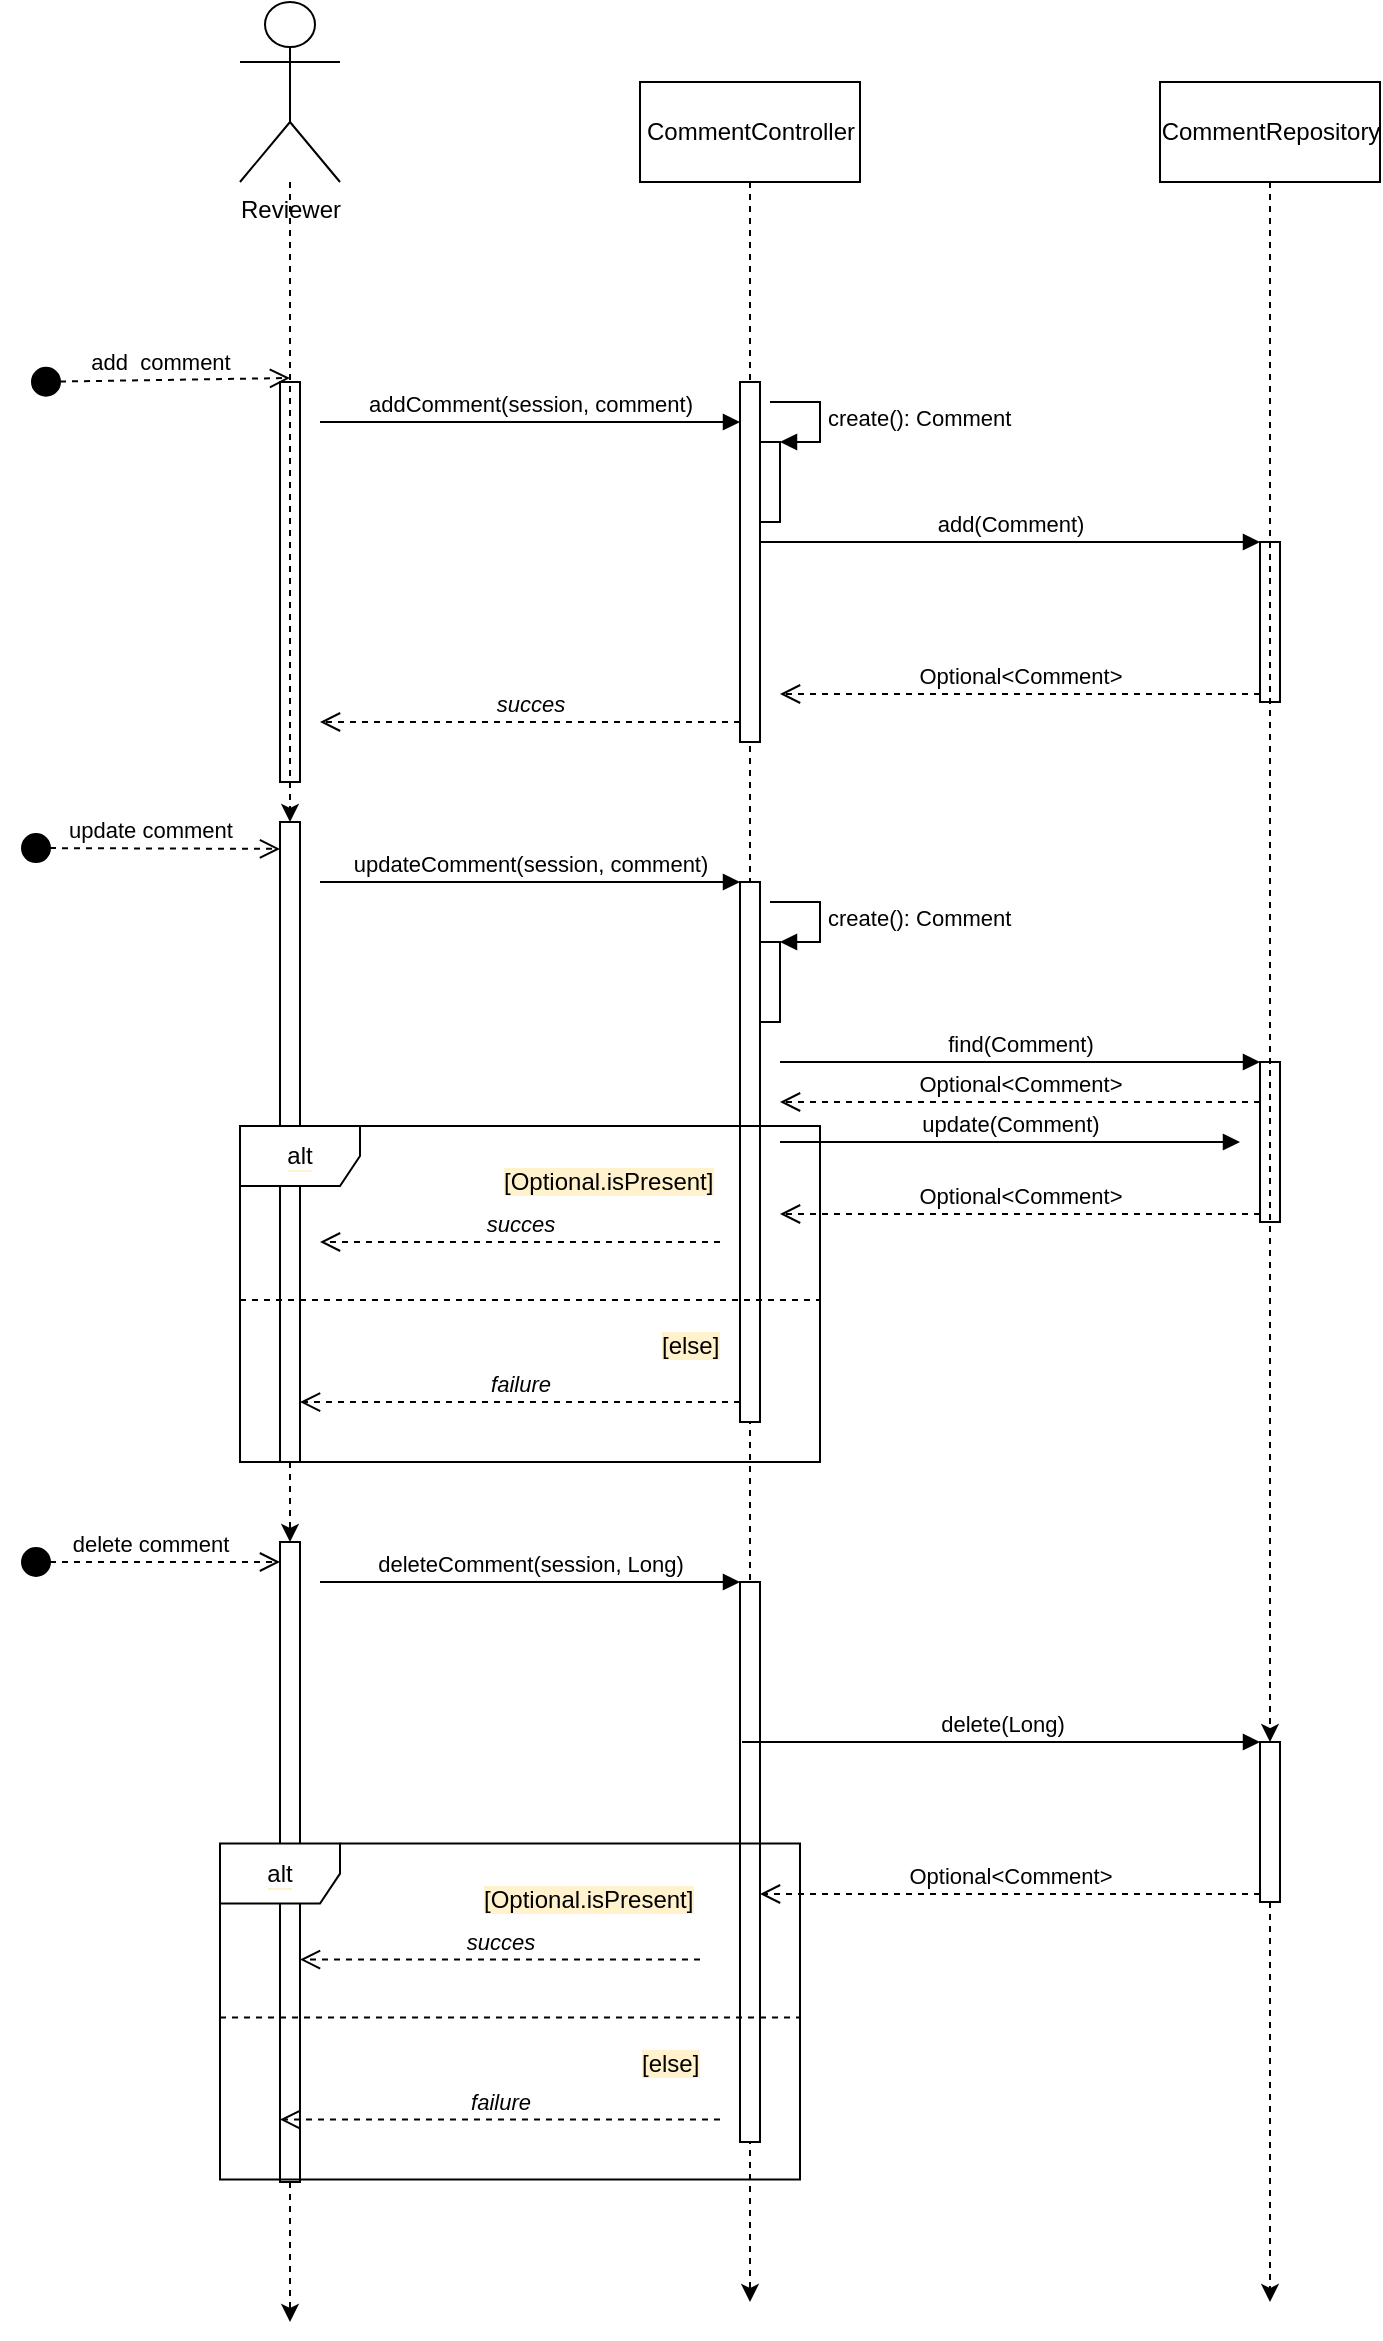 <mxfile version="12.1.3" pages="1"><diagram id="Gmq82F3lqkKE-_lCRfR1" name="Page-1"><mxGraphModel dx="1024" dy="376" grid="1" gridSize="10" guides="1" tooltips="1" connect="1" arrows="1" fold="1" page="1" pageScale="1" pageWidth="827" pageHeight="1169" math="0" shadow="0"><root><mxCell id="0"/><mxCell id="1" parent="0"/><mxCell id="o664WcuxkDKKnMKE-tlk-5" style="edgeStyle=orthogonalEdgeStyle;rounded=0;orthogonalLoop=1;jettySize=auto;html=1;dashed=1;" edge="1" parent="1" source="o664WcuxkDKKnMKE-tlk-49"><mxGeometry relative="1" as="geometry"><mxPoint x="155" y="1190" as="targetPoint"/><Array as="points"><mxPoint x="155" y="1110"/></Array></mxGeometry></mxCell><mxCell id="o664WcuxkDKKnMKE-tlk-1" value="Reviewer" style="shape=umlActor;verticalLabelPosition=bottom;labelBackgroundColor=#ffffff;verticalAlign=top;html=1;outlineConnect=0;" vertex="1" parent="1"><mxGeometry x="130" y="30" width="50" height="90" as="geometry"/></mxCell><mxCell id="o664WcuxkDKKnMKE-tlk-6" value="" style="html=1;points=[];perimeter=orthogonalPerimeter;" vertex="1" parent="1"><mxGeometry x="150" y="220" width="10" height="200" as="geometry"/></mxCell><mxCell id="o664WcuxkDKKnMKE-tlk-7" value="add&amp;nbsp; comment" style="html=1;verticalAlign=bottom;startArrow=circle;startFill=1;endArrow=open;startSize=6;endSize=8;dashed=1;" edge="1" parent="1"><mxGeometry width="80" relative="1" as="geometry"><mxPoint x="25" y="220" as="sourcePoint"/><mxPoint x="155" y="218" as="targetPoint"/></mxGeometry></mxCell><mxCell id="o664WcuxkDKKnMKE-tlk-11" style="edgeStyle=orthogonalEdgeStyle;rounded=0;orthogonalLoop=1;jettySize=auto;html=1;dashed=1;" edge="1" parent="1" source="o664WcuxkDKKnMKE-tlk-8"><mxGeometry relative="1" as="geometry"><mxPoint x="385" y="1180" as="targetPoint"/></mxGeometry></mxCell><mxCell id="o664WcuxkDKKnMKE-tlk-8" value="CommentController" style="html=1;" vertex="1" parent="1"><mxGeometry x="330" y="70" width="110" height="50" as="geometry"/></mxCell><mxCell id="o664WcuxkDKKnMKE-tlk-12" style="edgeStyle=orthogonalEdgeStyle;rounded=0;orthogonalLoop=1;jettySize=auto;html=1;dashed=1;" edge="1" parent="1" source="o664WcuxkDKKnMKE-tlk-54"><mxGeometry relative="1" as="geometry"><mxPoint x="645" y="1180" as="targetPoint"/></mxGeometry></mxCell><mxCell id="o664WcuxkDKKnMKE-tlk-9" value="CommentRepository&lt;br&gt;" style="html=1;" vertex="1" parent="1"><mxGeometry x="590" y="70" width="110" height="50" as="geometry"/></mxCell><mxCell id="o664WcuxkDKKnMKE-tlk-15" value="" style="html=1;points=[];perimeter=orthogonalPerimeter;" vertex="1" parent="1"><mxGeometry x="380" y="220" width="10" height="180" as="geometry"/></mxCell><mxCell id="o664WcuxkDKKnMKE-tlk-16" value="addComment(session, comment)" style="html=1;verticalAlign=bottom;startArrow=none;endArrow=block;startSize=8;startFill=0;" edge="1" target="o664WcuxkDKKnMKE-tlk-15" parent="1"><mxGeometry relative="1" as="geometry"><mxPoint x="170" y="240" as="sourcePoint"/></mxGeometry></mxCell><mxCell id="o664WcuxkDKKnMKE-tlk-18" value="" style="html=1;points=[];perimeter=orthogonalPerimeter;" vertex="1" parent="1"><mxGeometry x="390" y="250" width="10" height="40" as="geometry"/></mxCell><mxCell id="o664WcuxkDKKnMKE-tlk-19" value="create(): Comment&lt;br&gt;" style="edgeStyle=orthogonalEdgeStyle;html=1;align=left;spacingLeft=2;endArrow=block;rounded=0;entryX=1;entryY=0;" edge="1" target="o664WcuxkDKKnMKE-tlk-18" parent="1"><mxGeometry relative="1" as="geometry"><mxPoint x="395" y="230" as="sourcePoint"/><Array as="points"><mxPoint x="420" y="230"/></Array></mxGeometry></mxCell><mxCell id="o664WcuxkDKKnMKE-tlk-23" value="" style="html=1;points=[];perimeter=orthogonalPerimeter;" vertex="1" parent="1"><mxGeometry x="640" y="300" width="10" height="80" as="geometry"/></mxCell><mxCell id="o664WcuxkDKKnMKE-tlk-24" value="add(Comment)&lt;br&gt;" style="html=1;verticalAlign=bottom;endArrow=block;entryX=0;entryY=0;" edge="1" target="o664WcuxkDKKnMKE-tlk-23" parent="1"><mxGeometry relative="1" as="geometry"><mxPoint x="390" y="300" as="sourcePoint"/></mxGeometry></mxCell><mxCell id="o664WcuxkDKKnMKE-tlk-25" value="Optional&amp;lt;Comment&amp;gt;&lt;br&gt;" style="html=1;verticalAlign=bottom;endArrow=open;dashed=1;endSize=8;exitX=0;exitY=0.95;" edge="1" source="o664WcuxkDKKnMKE-tlk-23" parent="1"><mxGeometry relative="1" as="geometry"><mxPoint x="400" y="376" as="targetPoint"/></mxGeometry></mxCell><mxCell id="o664WcuxkDKKnMKE-tlk-26" value="&lt;i&gt;succes&lt;/i&gt;" style="html=1;verticalAlign=bottom;endArrow=open;dashed=1;endSize=8;" edge="1" parent="1"><mxGeometry relative="1" as="geometry"><mxPoint x="380" y="390" as="sourcePoint"/><mxPoint x="170" y="390" as="targetPoint"/><Array as="points"><mxPoint x="280" y="390"/></Array></mxGeometry></mxCell><mxCell id="o664WcuxkDKKnMKE-tlk-28" value="" style="html=1;points=[];perimeter=orthogonalPerimeter;" vertex="1" parent="1"><mxGeometry x="150" y="440" width="10" height="320" as="geometry"/></mxCell><mxCell id="o664WcuxkDKKnMKE-tlk-29" style="edgeStyle=orthogonalEdgeStyle;rounded=0;orthogonalLoop=1;jettySize=auto;html=1;dashed=1;" edge="1" parent="1" source="o664WcuxkDKKnMKE-tlk-1" target="o664WcuxkDKKnMKE-tlk-28"><mxGeometry relative="1" as="geometry"><mxPoint x="155" y="1110" as="targetPoint"/><mxPoint x="155" y="120" as="sourcePoint"/><Array as="points"/></mxGeometry></mxCell><mxCell id="o664WcuxkDKKnMKE-tlk-30" value="update comment&lt;br&gt;" style="html=1;verticalAlign=bottom;startArrow=circle;startFill=1;endArrow=open;startSize=6;endSize=8;entryX=0;entryY=0.042;entryDx=0;entryDy=0;entryPerimeter=0;dashed=1;" edge="1" parent="1" target="o664WcuxkDKKnMKE-tlk-28"><mxGeometry width="80" relative="1" as="geometry"><mxPoint x="20" y="453" as="sourcePoint"/><mxPoint x="130" y="450" as="targetPoint"/></mxGeometry></mxCell><mxCell id="o664WcuxkDKKnMKE-tlk-31" value="" style="html=1;points=[];perimeter=orthogonalPerimeter;" vertex="1" parent="1"><mxGeometry x="380" y="470" width="10" height="270" as="geometry"/></mxCell><mxCell id="o664WcuxkDKKnMKE-tlk-32" value="updateComment(session, comment)&lt;br&gt;" style="html=1;verticalAlign=bottom;startArrow=none;endArrow=block;startSize=8;startFill=0;" edge="1" target="o664WcuxkDKKnMKE-tlk-31" parent="1"><mxGeometry relative="1" as="geometry"><mxPoint x="170" y="470" as="sourcePoint"/></mxGeometry></mxCell><mxCell id="o664WcuxkDKKnMKE-tlk-33" value="" style="html=1;points=[];perimeter=orthogonalPerimeter;" vertex="1" parent="1"><mxGeometry x="390" y="500" width="10" height="40" as="geometry"/></mxCell><mxCell id="o664WcuxkDKKnMKE-tlk-34" value="create(): Comment" style="edgeStyle=orthogonalEdgeStyle;html=1;align=left;spacingLeft=2;endArrow=block;rounded=0;entryX=1;entryY=0;" edge="1" target="o664WcuxkDKKnMKE-tlk-33" parent="1"><mxGeometry relative="1" as="geometry"><mxPoint x="395" y="480" as="sourcePoint"/><Array as="points"><mxPoint x="420" y="480"/></Array></mxGeometry></mxCell><mxCell id="o664WcuxkDKKnMKE-tlk-35" value="" style="html=1;points=[];perimeter=orthogonalPerimeter;" vertex="1" parent="1"><mxGeometry x="640" y="560" width="10" height="80" as="geometry"/></mxCell><mxCell id="o664WcuxkDKKnMKE-tlk-36" value="find(Comment)" style="html=1;verticalAlign=bottom;endArrow=block;entryX=0;entryY=0;" edge="1" target="o664WcuxkDKKnMKE-tlk-35" parent="1"><mxGeometry relative="1" as="geometry"><mxPoint x="400" y="560" as="sourcePoint"/></mxGeometry></mxCell><mxCell id="o664WcuxkDKKnMKE-tlk-37" value="Optional&amp;lt;Comment&amp;gt;" style="html=1;verticalAlign=bottom;endArrow=open;dashed=1;endSize=8;exitX=0;exitY=0.95;" edge="1" source="o664WcuxkDKKnMKE-tlk-35" parent="1"><mxGeometry relative="1" as="geometry"><mxPoint x="400" y="636" as="targetPoint"/></mxGeometry></mxCell><mxCell id="o664WcuxkDKKnMKE-tlk-38" value="Optional&amp;lt;Comment&amp;gt;" style="html=1;verticalAlign=bottom;endArrow=open;dashed=1;endSize=8;" edge="1" parent="1"><mxGeometry relative="1" as="geometry"><mxPoint x="640" y="580" as="sourcePoint"/><mxPoint x="400" y="580" as="targetPoint"/></mxGeometry></mxCell><mxCell id="o664WcuxkDKKnMKE-tlk-39" value="update(Comment)" style="html=1;verticalAlign=bottom;endArrow=block;" edge="1" parent="1"><mxGeometry width="80" relative="1" as="geometry"><mxPoint x="400" y="600" as="sourcePoint"/><mxPoint x="630" y="600" as="targetPoint"/></mxGeometry></mxCell><mxCell id="o664WcuxkDKKnMKE-tlk-40" value="&lt;i&gt;succes&lt;/i&gt;" style="html=1;verticalAlign=bottom;endArrow=open;dashed=1;endSize=8;" edge="1" parent="1"><mxGeometry relative="1" as="geometry"><mxPoint x="370" y="650" as="sourcePoint"/><mxPoint x="170" y="650" as="targetPoint"/></mxGeometry></mxCell><mxCell id="o664WcuxkDKKnMKE-tlk-42" value="[Optional.isPresent]" style="text;html=1;resizable=0;points=[];autosize=1;align=left;verticalAlign=top;spacingTop=-4;labelBackgroundColor=#FFF2CC;" vertex="1" parent="1"><mxGeometry x="260" y="610" width="120" height="20" as="geometry"/></mxCell><mxCell id="o664WcuxkDKKnMKE-tlk-43" value="" style="endArrow=none;dashed=1;html=1;" edge="1" parent="1"><mxGeometry width="50" height="50" relative="1" as="geometry"><mxPoint x="130" y="679" as="sourcePoint"/><mxPoint x="420" y="679" as="targetPoint"/></mxGeometry></mxCell><mxCell id="o664WcuxkDKKnMKE-tlk-44" value="[else]" style="text;html=1;resizable=0;points=[];autosize=1;align=left;verticalAlign=top;spacingTop=-4;labelBackgroundColor=#FFF2CC;" vertex="1" parent="1"><mxGeometry x="339" y="692" width="40" height="20" as="geometry"/></mxCell><mxCell id="o664WcuxkDKKnMKE-tlk-45" value="&lt;i&gt;failure&lt;/i&gt;" style="html=1;verticalAlign=bottom;endArrow=open;dashed=1;endSize=8;exitX=0;exitY=0.963;exitDx=0;exitDy=0;exitPerimeter=0;" edge="1" parent="1" source="o664WcuxkDKKnMKE-tlk-31" target="o664WcuxkDKKnMKE-tlk-28"><mxGeometry relative="1" as="geometry"><mxPoint x="340" y="730" as="sourcePoint"/><mxPoint x="260" y="730" as="targetPoint"/></mxGeometry></mxCell><mxCell id="o664WcuxkDKKnMKE-tlk-47" value="&lt;span style=&quot;background-color: rgb(255 , 255 , 255)&quot;&gt;alt&lt;/span&gt;" style="shape=umlFrame;whiteSpace=wrap;html=1;labelBackgroundColor=#FFF2CC;" vertex="1" parent="1"><mxGeometry x="130" y="592" width="290" height="168" as="geometry"/></mxCell><mxCell id="o664WcuxkDKKnMKE-tlk-49" value="" style="html=1;points=[];perimeter=orthogonalPerimeter;labelBackgroundColor=#FFF2CC;" vertex="1" parent="1"><mxGeometry x="150" y="800" width="10" height="320" as="geometry"/></mxCell><mxCell id="o664WcuxkDKKnMKE-tlk-50" style="edgeStyle=orthogonalEdgeStyle;rounded=0;orthogonalLoop=1;jettySize=auto;html=1;dashed=1;" edge="1" parent="1" source="o664WcuxkDKKnMKE-tlk-28" target="o664WcuxkDKKnMKE-tlk-49"><mxGeometry relative="1" as="geometry"><mxPoint x="155" y="1110" as="targetPoint"/><mxPoint x="155" y="760" as="sourcePoint"/><Array as="points"/></mxGeometry></mxCell><mxCell id="o664WcuxkDKKnMKE-tlk-51" value="delete comment" style="html=1;verticalAlign=bottom;startArrow=circle;startFill=1;endArrow=open;startSize=6;endSize=8;dashed=1;" edge="1" parent="1"><mxGeometry width="80" relative="1" as="geometry"><mxPoint x="20" y="810" as="sourcePoint"/><mxPoint x="150" y="810" as="targetPoint"/></mxGeometry></mxCell><mxCell id="o664WcuxkDKKnMKE-tlk-52" value="" style="html=1;points=[];perimeter=orthogonalPerimeter;labelBackgroundColor=#FFF2CC;" vertex="1" parent="1"><mxGeometry x="380" y="820" width="10" height="280" as="geometry"/></mxCell><mxCell id="o664WcuxkDKKnMKE-tlk-53" value="deleteComment(session, Long)" style="html=1;verticalAlign=bottom;startArrow=none;endArrow=block;startSize=8;startFill=0;" edge="1" target="o664WcuxkDKKnMKE-tlk-52" parent="1"><mxGeometry relative="1" as="geometry"><mxPoint x="170" y="820" as="sourcePoint"/></mxGeometry></mxCell><mxCell id="o664WcuxkDKKnMKE-tlk-55" value="delete(Long)" style="html=1;verticalAlign=bottom;endArrow=block;entryX=0;entryY=0;" edge="1" target="o664WcuxkDKKnMKE-tlk-54" parent="1"><mxGeometry relative="1" as="geometry"><mxPoint x="381" y="900" as="sourcePoint"/></mxGeometry></mxCell><mxCell id="o664WcuxkDKKnMKE-tlk-56" value="Optional&amp;lt;Comment&amp;gt;" style="html=1;verticalAlign=bottom;endArrow=open;dashed=1;endSize=8;exitX=0;exitY=0.95;" edge="1" source="o664WcuxkDKKnMKE-tlk-54" parent="1" target="o664WcuxkDKKnMKE-tlk-52"><mxGeometry relative="1" as="geometry"><mxPoint x="560" y="976" as="targetPoint"/></mxGeometry></mxCell><mxCell id="o664WcuxkDKKnMKE-tlk-54" value="" style="html=1;points=[];perimeter=orthogonalPerimeter;labelBackgroundColor=#FFF2CC;" vertex="1" parent="1"><mxGeometry x="640" y="900" width="10" height="80" as="geometry"/></mxCell><mxCell id="o664WcuxkDKKnMKE-tlk-57" style="edgeStyle=orthogonalEdgeStyle;rounded=0;orthogonalLoop=1;jettySize=auto;html=1;dashed=1;" edge="1" parent="1" source="o664WcuxkDKKnMKE-tlk-9" target="o664WcuxkDKKnMKE-tlk-54"><mxGeometry relative="1" as="geometry"><mxPoint x="645" y="1111.143" as="targetPoint"/><mxPoint x="645" y="120" as="sourcePoint"/></mxGeometry></mxCell><mxCell id="o664WcuxkDKKnMKE-tlk-58" value="&lt;i&gt;succes&lt;/i&gt;" style="html=1;verticalAlign=bottom;endArrow=open;dashed=1;endSize=8;" edge="1" parent="1"><mxGeometry relative="1" as="geometry"><mxPoint x="360" y="1008.8" as="sourcePoint"/><mxPoint x="160" y="1008.8" as="targetPoint"/></mxGeometry></mxCell><mxCell id="o664WcuxkDKKnMKE-tlk-59" value="[Optional.isPresent]" style="text;html=1;resizable=0;points=[];autosize=1;align=left;verticalAlign=top;spacingTop=-4;labelBackgroundColor=#FFF2CC;" vertex="1" parent="1"><mxGeometry x="250" y="968.8" width="120" height="20" as="geometry"/></mxCell><mxCell id="o664WcuxkDKKnMKE-tlk-60" value="" style="endArrow=none;dashed=1;html=1;" edge="1" parent="1"><mxGeometry width="50" height="50" relative="1" as="geometry"><mxPoint x="120" y="1037.8" as="sourcePoint"/><mxPoint x="410" y="1037.8" as="targetPoint"/></mxGeometry></mxCell><mxCell id="o664WcuxkDKKnMKE-tlk-61" value="[else]" style="text;html=1;resizable=0;points=[];autosize=1;align=left;verticalAlign=top;spacingTop=-4;labelBackgroundColor=#FFF2CC;" vertex="1" parent="1"><mxGeometry x="329" y="1050.8" width="40" height="20" as="geometry"/></mxCell><mxCell id="o664WcuxkDKKnMKE-tlk-62" value="&lt;i&gt;failure&lt;/i&gt;" style="html=1;verticalAlign=bottom;endArrow=open;dashed=1;endSize=8;exitX=0;exitY=0.963;exitDx=0;exitDy=0;exitPerimeter=0;" edge="1" parent="1"><mxGeometry relative="1" as="geometry"><mxPoint x="370" y="1088.81" as="sourcePoint"/><mxPoint x="150" y="1088.81" as="targetPoint"/></mxGeometry></mxCell><mxCell id="o664WcuxkDKKnMKE-tlk-63" value="&lt;span style=&quot;background-color: rgb(255 , 255 , 255)&quot;&gt;alt&lt;/span&gt;" style="shape=umlFrame;whiteSpace=wrap;html=1;labelBackgroundColor=#FFF2CC;" vertex="1" parent="1"><mxGeometry x="120" y="950.8" width="290" height="168" as="geometry"/></mxCell></root></mxGraphModel></diagram></mxfile>
